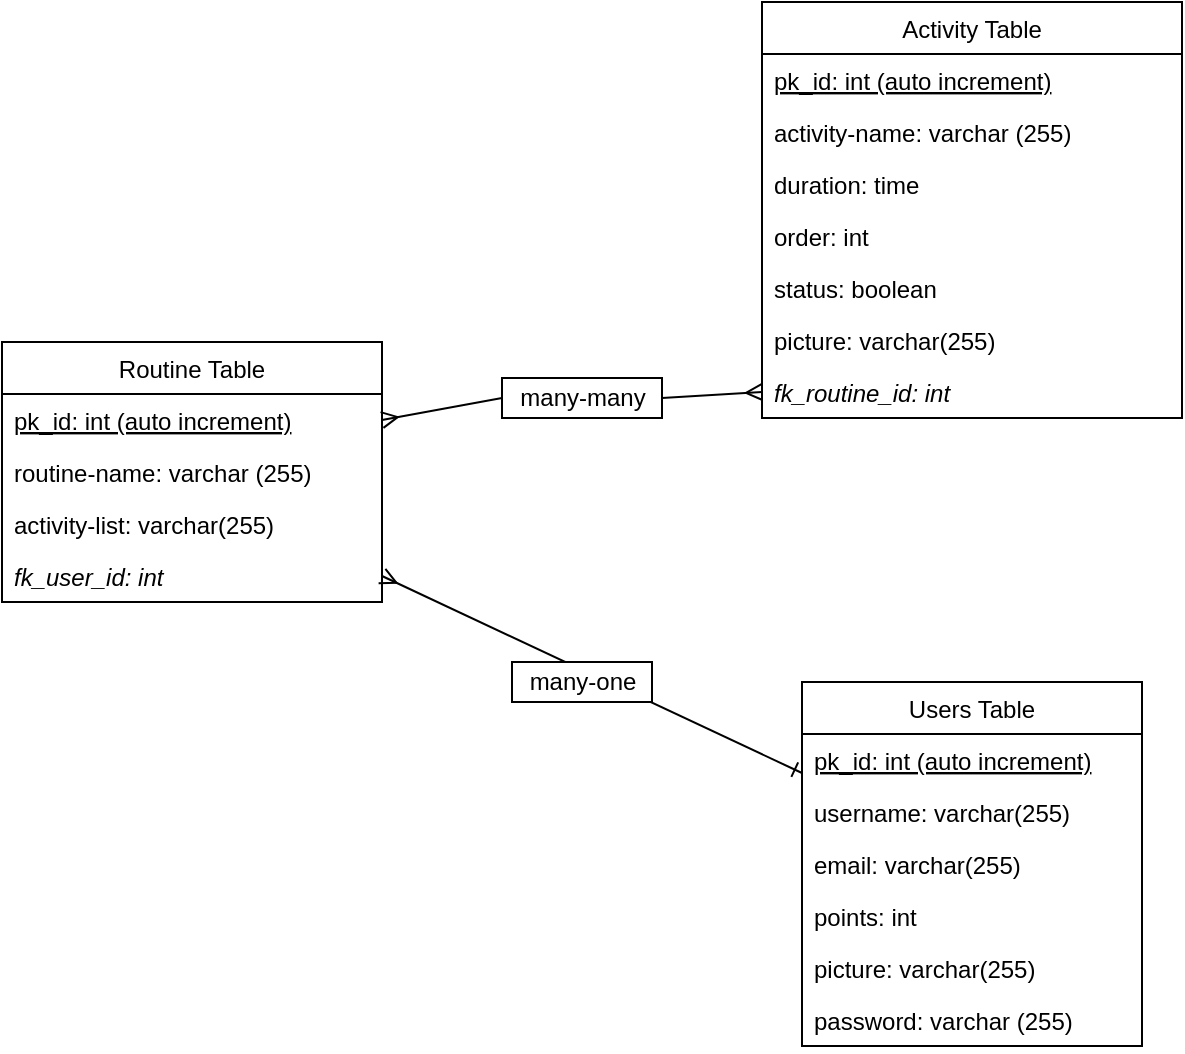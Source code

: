 <mxfile>
    <diagram id="vnZnYTLATLlWpTeRoft_" name="db-structure">
        <mxGraphModel dx="1309" dy="725" grid="1" gridSize="10" guides="1" tooltips="1" connect="1" arrows="1" fold="1" page="1" pageScale="1" pageWidth="850" pageHeight="1100" math="0" shadow="0">
            <root>
                <mxCell id="0"/>
                <mxCell id="1" parent="0"/>
                <mxCell id="2" value="Routine Table" style="swimlane;fontStyle=0;childLayout=stackLayout;horizontal=1;startSize=26;fillColor=none;horizontalStack=0;resizeParent=1;resizeParentMax=0;resizeLast=0;collapsible=1;marginBottom=0;" vertex="1" parent="1">
                    <mxGeometry x="70" y="470" width="190" height="130" as="geometry"/>
                </mxCell>
                <mxCell id="3" value="pk_id: int (auto increment)" style="text;strokeColor=none;fillColor=none;align=left;verticalAlign=top;spacingLeft=4;spacingRight=4;overflow=hidden;rotatable=0;points=[[0,0.5],[1,0.5]];portConstraint=eastwest;fontStyle=4" vertex="1" parent="2">
                    <mxGeometry y="26" width="190" height="26" as="geometry"/>
                </mxCell>
                <mxCell id="4" value="routine-name: varchar (255)" style="text;strokeColor=none;fillColor=none;align=left;verticalAlign=top;spacingLeft=4;spacingRight=4;overflow=hidden;rotatable=0;points=[[0,0.5],[1,0.5]];portConstraint=eastwest;" vertex="1" parent="2">
                    <mxGeometry y="52" width="190" height="26" as="geometry"/>
                </mxCell>
                <mxCell id="5" value="activity-list: varchar(255)" style="text;strokeColor=none;fillColor=none;align=left;verticalAlign=top;spacingLeft=4;spacingRight=4;overflow=hidden;rotatable=0;points=[[0,0.5],[1,0.5]];portConstraint=eastwest;" vertex="1" parent="2">
                    <mxGeometry y="78" width="190" height="26" as="geometry"/>
                </mxCell>
                <mxCell id="6" value="fk_user_id: int" style="text;strokeColor=none;fillColor=none;align=left;verticalAlign=top;spacingLeft=4;spacingRight=4;overflow=hidden;rotatable=0;points=[[0,0.5],[1,0.5]];portConstraint=eastwest;fontStyle=2" vertex="1" parent="2">
                    <mxGeometry y="104" width="190" height="26" as="geometry"/>
                </mxCell>
                <mxCell id="7" value="Activity Table" style="swimlane;fontStyle=0;childLayout=stackLayout;horizontal=1;startSize=26;fillColor=none;horizontalStack=0;resizeParent=1;resizeParentMax=0;resizeLast=0;collapsible=1;marginBottom=0;" vertex="1" parent="1">
                    <mxGeometry x="450" y="300" width="210" height="208" as="geometry"/>
                </mxCell>
                <mxCell id="8" value="pk_id: int (auto increment)" style="text;strokeColor=none;fillColor=none;align=left;verticalAlign=top;spacingLeft=4;spacingRight=4;overflow=hidden;rotatable=0;points=[[0,0.5],[1,0.5]];portConstraint=eastwest;fontStyle=4" vertex="1" parent="7">
                    <mxGeometry y="26" width="210" height="26" as="geometry"/>
                </mxCell>
                <mxCell id="17" value="activity-name: varchar (255)" style="text;strokeColor=none;fillColor=none;align=left;verticalAlign=top;spacingLeft=4;spacingRight=4;overflow=hidden;rotatable=0;points=[[0,0.5],[1,0.5]];portConstraint=eastwest;" vertex="1" parent="7">
                    <mxGeometry y="52" width="210" height="26" as="geometry"/>
                </mxCell>
                <mxCell id="18" value="duration: time" style="text;strokeColor=none;fillColor=none;align=left;verticalAlign=top;spacingLeft=4;spacingRight=4;overflow=hidden;rotatable=0;points=[[0,0.5],[1,0.5]];portConstraint=eastwest;" vertex="1" parent="7">
                    <mxGeometry y="78" width="210" height="26" as="geometry"/>
                </mxCell>
                <mxCell id="19" value="order: int" style="text;strokeColor=none;fillColor=none;align=left;verticalAlign=top;spacingLeft=4;spacingRight=4;overflow=hidden;rotatable=0;points=[[0,0.5],[1,0.5]];portConstraint=eastwest;" vertex="1" parent="7">
                    <mxGeometry y="104" width="210" height="26" as="geometry"/>
                </mxCell>
                <mxCell id="10" value="status: boolean" style="text;strokeColor=none;fillColor=none;align=left;verticalAlign=top;spacingLeft=4;spacingRight=4;overflow=hidden;rotatable=0;points=[[0,0.5],[1,0.5]];portConstraint=eastwest;" vertex="1" parent="7">
                    <mxGeometry y="130" width="210" height="26" as="geometry"/>
                </mxCell>
                <mxCell id="UClkkZ_xyMGY35_nVusj-25" value="picture: varchar(255)" style="text;strokeColor=none;fillColor=none;align=left;verticalAlign=top;spacingLeft=4;spacingRight=4;overflow=hidden;rotatable=0;points=[[0,0.5],[1,0.5]];portConstraint=eastwest;" vertex="1" parent="7">
                    <mxGeometry y="156" width="210" height="26" as="geometry"/>
                </mxCell>
                <mxCell id="9" value="fk_routine_id: int" style="text;strokeColor=none;fillColor=none;align=left;verticalAlign=top;spacingLeft=4;spacingRight=4;overflow=hidden;rotatable=0;points=[[0,0.5],[1,0.5]];portConstraint=eastwest;fontStyle=2" vertex="1" parent="7">
                    <mxGeometry y="182" width="210" height="26" as="geometry"/>
                </mxCell>
                <mxCell id="11" value="Users Table" style="swimlane;fontStyle=0;childLayout=stackLayout;horizontal=1;startSize=26;fillColor=none;horizontalStack=0;resizeParent=1;resizeParentMax=0;resizeLast=0;collapsible=1;marginBottom=0;" vertex="1" parent="1">
                    <mxGeometry x="470" y="640" width="170" height="182" as="geometry"/>
                </mxCell>
                <mxCell id="12" value="pk_id: int (auto increment)" style="text;strokeColor=none;fillColor=none;align=left;verticalAlign=top;spacingLeft=4;spacingRight=4;overflow=hidden;rotatable=0;points=[[0,0.5],[1,0.5]];portConstraint=eastwest;fontStyle=4" vertex="1" parent="11">
                    <mxGeometry y="26" width="170" height="26" as="geometry"/>
                </mxCell>
                <mxCell id="13" value="username: varchar(255)" style="text;strokeColor=none;fillColor=none;align=left;verticalAlign=top;spacingLeft=4;spacingRight=4;overflow=hidden;rotatable=0;points=[[0,0.5],[1,0.5]];portConstraint=eastwest;" vertex="1" parent="11">
                    <mxGeometry y="52" width="170" height="26" as="geometry"/>
                </mxCell>
                <mxCell id="20" value="email: varchar(255)" style="text;strokeColor=none;fillColor=none;align=left;verticalAlign=top;spacingLeft=4;spacingRight=4;overflow=hidden;rotatable=0;points=[[0,0.5],[1,0.5]];portConstraint=eastwest;" vertex="1" parent="11">
                    <mxGeometry y="78" width="170" height="26" as="geometry"/>
                </mxCell>
                <mxCell id="21" value="points: int" style="text;strokeColor=none;fillColor=none;align=left;verticalAlign=top;spacingLeft=4;spacingRight=4;overflow=hidden;rotatable=0;points=[[0,0.5],[1,0.5]];portConstraint=eastwest;" vertex="1" parent="11">
                    <mxGeometry y="104" width="170" height="26" as="geometry"/>
                </mxCell>
                <mxCell id="UClkkZ_xyMGY35_nVusj-27" value="picture: varchar(255)" style="text;strokeColor=none;fillColor=none;align=left;verticalAlign=top;spacingLeft=4;spacingRight=4;overflow=hidden;rotatable=0;points=[[0,0.5],[1,0.5]];portConstraint=eastwest;" vertex="1" parent="11">
                    <mxGeometry y="130" width="170" height="26" as="geometry"/>
                </mxCell>
                <mxCell id="14" value="password: varchar (255)" style="text;strokeColor=none;fillColor=none;align=left;verticalAlign=top;spacingLeft=4;spacingRight=4;overflow=hidden;rotatable=0;points=[[0,0.5],[1,0.5]];portConstraint=eastwest;" vertex="1" parent="11">
                    <mxGeometry y="156" width="170" height="26" as="geometry"/>
                </mxCell>
                <mxCell id="22" style="edgeStyle=none;html=1;exitX=1;exitY=0.5;exitDx=0;exitDy=0;entryX=0;entryY=0.5;entryDx=0;entryDy=0;startArrow=none;startFill=0;endArrow=ERmany;endFill=0;" edge="1" parent="1" source="24" target="9">
                    <mxGeometry relative="1" as="geometry"/>
                </mxCell>
                <mxCell id="23" style="edgeStyle=none;html=1;exitX=1;exitY=0.5;exitDx=0;exitDy=0;entryX=0;entryY=0.25;entryDx=0;entryDy=0;startArrow=ERmany;startFill=0;endArrow=ERone;endFill=0;" edge="1" parent="1" source="6" target="11">
                    <mxGeometry relative="1" as="geometry"/>
                </mxCell>
                <mxCell id="25" value="many-one" style="html=1;" vertex="1" parent="1">
                    <mxGeometry x="325" y="630" width="70" height="20" as="geometry"/>
                </mxCell>
                <mxCell id="UClkkZ_xyMGY35_nVusj-30" value="" style="edgeStyle=none;html=1;exitX=1;exitY=0.5;exitDx=0;exitDy=0;entryX=0;entryY=0.5;entryDx=0;entryDy=0;startArrow=ERmany;startFill=0;endArrow=none;endFill=0;" edge="1" parent="1" source="3" target="24">
                    <mxGeometry relative="1" as="geometry">
                        <mxPoint x="260" y="509" as="sourcePoint"/>
                        <mxPoint x="450" y="495" as="targetPoint"/>
                    </mxGeometry>
                </mxCell>
                <mxCell id="24" value="many-many" style="html=1;" vertex="1" parent="1">
                    <mxGeometry x="320" y="488" width="80" height="20" as="geometry"/>
                </mxCell>
            </root>
        </mxGraphModel>
    </diagram>
    <diagram id="24B42OQQKQknhEF65XPY" name="db-brainstorming">
        <mxGraphModel dx="1309" dy="725" grid="1" gridSize="10" guides="1" tooltips="1" connect="1" arrows="1" fold="1" page="1" pageScale="1" pageWidth="850" pageHeight="1100" math="0" shadow="0">
            <root>
                <mxCell id="0"/>
                <mxCell id="1" parent="0"/>
                <mxCell id="gxbSb0K-DKR6r2phTlSM-21" style="edgeStyle=none;html=1;entryX=0.5;entryY=0;entryDx=0;entryDy=0;startArrow=none;startFill=0;endArrow=none;endFill=0;" edge="1" parent="1" source="gxbSb0K-DKR6r2phTlSM-1" target="gxbSb0K-DKR6r2phTlSM-2">
                    <mxGeometry relative="1" as="geometry"/>
                </mxCell>
                <mxCell id="gxbSb0K-DKR6r2phTlSM-1" value="user" style="rounded=1;whiteSpace=wrap;html=1;" vertex="1" parent="1">
                    <mxGeometry x="190" y="130" width="120" height="60" as="geometry"/>
                </mxCell>
                <mxCell id="gxbSb0K-DKR6r2phTlSM-24" style="edgeStyle=none;html=1;exitX=1;exitY=0.5;exitDx=0;exitDy=0;entryX=0;entryY=0.5;entryDx=0;entryDy=0;startArrow=none;startFill=0;endArrow=none;endFill=0;" edge="1" parent="1" source="gxbSb0K-DKR6r2phTlSM-2" target="gxbSb0K-DKR6r2phTlSM-3">
                    <mxGeometry relative="1" as="geometry"/>
                </mxCell>
                <mxCell id="gxbSb0K-DKR6r2phTlSM-2" value="routine" style="rounded=1;whiteSpace=wrap;html=1;" vertex="1" parent="1">
                    <mxGeometry x="210" y="420" width="120" height="60" as="geometry"/>
                </mxCell>
                <mxCell id="gxbSb0K-DKR6r2phTlSM-3" value="activity" style="rounded=1;whiteSpace=wrap;html=1;" vertex="1" parent="1">
                    <mxGeometry x="600" y="250" width="120" height="60" as="geometry"/>
                </mxCell>
                <mxCell id="gxbSb0K-DKR6r2phTlSM-26" style="edgeStyle=none;html=1;exitX=1;exitY=1;exitDx=0;exitDy=0;entryX=0;entryY=0;entryDx=0;entryDy=0;startArrow=none;startFill=0;endArrow=none;endFill=0;" edge="1" parent="1" source="gxbSb0K-DKR6r2phTlSM-4" target="gxbSb0K-DKR6r2phTlSM-1">
                    <mxGeometry relative="1" as="geometry"/>
                </mxCell>
                <mxCell id="gxbSb0K-DKR6r2phTlSM-4" value="id" style="ellipse;whiteSpace=wrap;html=1;" vertex="1" parent="1">
                    <mxGeometry x="80" y="70" width="80" height="50" as="geometry"/>
                </mxCell>
                <mxCell id="gxbSb0K-DKR6r2phTlSM-27" style="edgeStyle=none;html=1;exitX=0.5;exitY=1;exitDx=0;exitDy=0;entryX=0.25;entryY=0;entryDx=0;entryDy=0;startArrow=none;startFill=0;endArrow=none;endFill=0;" edge="1" parent="1" source="gxbSb0K-DKR6r2phTlSM-5" target="gxbSb0K-DKR6r2phTlSM-1">
                    <mxGeometry relative="1" as="geometry"/>
                </mxCell>
                <mxCell id="gxbSb0K-DKR6r2phTlSM-5" value="picture????" style="ellipse;whiteSpace=wrap;html=1;" vertex="1" parent="1">
                    <mxGeometry x="160" y="30" width="80" height="50" as="geometry"/>
                </mxCell>
                <mxCell id="gxbSb0K-DKR6r2phTlSM-30" style="edgeStyle=none;html=1;exitX=1;exitY=0.5;exitDx=0;exitDy=0;entryX=0;entryY=0.5;entryDx=0;entryDy=0;startArrow=none;startFill=0;endArrow=none;endFill=0;" edge="1" parent="1" source="gxbSb0K-DKR6r2phTlSM-6" target="gxbSb0K-DKR6r2phTlSM-1">
                    <mxGeometry relative="1" as="geometry"/>
                </mxCell>
                <mxCell id="gxbSb0K-DKR6r2phTlSM-6" value="username" style="ellipse;whiteSpace=wrap;html=1;" vertex="1" parent="1">
                    <mxGeometry x="70" y="140" width="80" height="50" as="geometry"/>
                </mxCell>
                <mxCell id="gxbSb0K-DKR6r2phTlSM-31" style="edgeStyle=none;html=1;exitX=1;exitY=0;exitDx=0;exitDy=0;entryX=0;entryY=1;entryDx=0;entryDy=0;startArrow=none;startFill=0;endArrow=none;endFill=0;" edge="1" parent="1" source="gxbSb0K-DKR6r2phTlSM-7" target="gxbSb0K-DKR6r2phTlSM-1">
                    <mxGeometry relative="1" as="geometry"/>
                </mxCell>
                <mxCell id="gxbSb0K-DKR6r2phTlSM-7" value="password" style="ellipse;whiteSpace=wrap;html=1;" vertex="1" parent="1">
                    <mxGeometry x="110" y="200" width="70" height="40" as="geometry"/>
                </mxCell>
                <mxCell id="gxbSb0K-DKR6r2phTlSM-28" style="edgeStyle=none;html=1;exitX=0.5;exitY=1;exitDx=0;exitDy=0;entryX=0.5;entryY=0;entryDx=0;entryDy=0;startArrow=none;startFill=0;endArrow=none;endFill=0;" edge="1" parent="1" source="gxbSb0K-DKR6r2phTlSM-8" target="gxbSb0K-DKR6r2phTlSM-1">
                    <mxGeometry relative="1" as="geometry"/>
                </mxCell>
                <mxCell id="gxbSb0K-DKR6r2phTlSM-8" value="email" style="ellipse;whiteSpace=wrap;html=1;" vertex="1" parent="1">
                    <mxGeometry x="260" y="40" width="80" height="50" as="geometry"/>
                </mxCell>
                <mxCell id="gxbSb0K-DKR6r2phTlSM-29" style="edgeStyle=none;html=1;exitX=0;exitY=1;exitDx=0;exitDy=0;entryX=1;entryY=0.25;entryDx=0;entryDy=0;startArrow=none;startFill=0;endArrow=none;endFill=0;" edge="1" parent="1" source="gxbSb0K-DKR6r2phTlSM-9" target="gxbSb0K-DKR6r2phTlSM-1">
                    <mxGeometry relative="1" as="geometry"/>
                </mxCell>
                <mxCell id="gxbSb0K-DKR6r2phTlSM-9" value="points" style="ellipse;whiteSpace=wrap;html=1;" vertex="1" parent="1">
                    <mxGeometry x="330" y="90" width="80" height="50" as="geometry"/>
                </mxCell>
                <mxCell id="gxbSb0K-DKR6r2phTlSM-36" style="edgeStyle=none;html=1;exitX=0.5;exitY=1;exitDx=0;exitDy=0;entryX=0.25;entryY=0;entryDx=0;entryDy=0;startArrow=none;startFill=0;endArrow=none;endFill=0;" edge="1" parent="1" source="gxbSb0K-DKR6r2phTlSM-10" target="gxbSb0K-DKR6r2phTlSM-3">
                    <mxGeometry relative="1" as="geometry"/>
                </mxCell>
                <mxCell id="gxbSb0K-DKR6r2phTlSM-10" value="id" style="ellipse;whiteSpace=wrap;html=1;" vertex="1" parent="1">
                    <mxGeometry x="570" y="170" width="90" height="50" as="geometry"/>
                </mxCell>
                <mxCell id="gxbSb0K-DKR6r2phTlSM-37" style="edgeStyle=none;html=1;exitX=0.5;exitY=1;exitDx=0;exitDy=0;entryX=0.75;entryY=0;entryDx=0;entryDy=0;startArrow=none;startFill=0;endArrow=none;endFill=0;" edge="1" parent="1" source="gxbSb0K-DKR6r2phTlSM-11" target="gxbSb0K-DKR6r2phTlSM-3">
                    <mxGeometry relative="1" as="geometry"/>
                </mxCell>
                <mxCell id="gxbSb0K-DKR6r2phTlSM-11" value="name" style="ellipse;whiteSpace=wrap;html=1;" vertex="1" parent="1">
                    <mxGeometry x="680" y="145" width="80" height="40" as="geometry"/>
                </mxCell>
                <mxCell id="gxbSb0K-DKR6r2phTlSM-39" style="edgeStyle=none;html=1;exitX=0;exitY=0.5;exitDx=0;exitDy=0;entryX=1;entryY=0.5;entryDx=0;entryDy=0;startArrow=none;startFill=0;endArrow=none;endFill=0;" edge="1" parent="1" source="gxbSb0K-DKR6r2phTlSM-12" target="gxbSb0K-DKR6r2phTlSM-3">
                    <mxGeometry relative="1" as="geometry"/>
                </mxCell>
                <mxCell id="gxbSb0K-DKR6r2phTlSM-12" value="duration" style="ellipse;whiteSpace=wrap;html=1;" vertex="1" parent="1">
                    <mxGeometry x="760" y="250" width="100" height="40" as="geometry"/>
                </mxCell>
                <mxCell id="gxbSb0K-DKR6r2phTlSM-40" style="edgeStyle=none;html=1;exitX=0;exitY=0;exitDx=0;exitDy=0;entryX=1;entryY=1;entryDx=0;entryDy=0;startArrow=none;startFill=0;endArrow=none;endFill=0;" edge="1" parent="1" source="gxbSb0K-DKR6r2phTlSM-13" target="gxbSb0K-DKR6r2phTlSM-3">
                    <mxGeometry relative="1" as="geometry"/>
                </mxCell>
                <mxCell id="gxbSb0K-DKR6r2phTlSM-13" value="order" style="ellipse;whiteSpace=wrap;html=1;" vertex="1" parent="1">
                    <mxGeometry x="740" y="320" width="90" height="50" as="geometry"/>
                </mxCell>
                <mxCell id="gxbSb0K-DKR6r2phTlSM-41" style="edgeStyle=none;html=1;exitX=0.5;exitY=0;exitDx=0;exitDy=0;entryX=0.75;entryY=1;entryDx=0;entryDy=0;startArrow=none;startFill=0;endArrow=none;endFill=0;" edge="1" parent="1" source="gxbSb0K-DKR6r2phTlSM-14" target="gxbSb0K-DKR6r2phTlSM-3">
                    <mxGeometry relative="1" as="geometry"/>
                </mxCell>
                <mxCell id="gxbSb0K-DKR6r2phTlSM-14" value="status (completet / open)" style="ellipse;whiteSpace=wrap;html=1;" vertex="1" parent="1">
                    <mxGeometry x="630" y="340" width="110" height="60" as="geometry"/>
                </mxCell>
                <mxCell id="gxbSb0K-DKR6r2phTlSM-38" style="edgeStyle=none;html=1;exitX=0;exitY=1;exitDx=0;exitDy=0;entryX=1;entryY=0.25;entryDx=0;entryDy=0;startArrow=none;startFill=0;endArrow=none;endFill=0;" edge="1" parent="1" source="gxbSb0K-DKR6r2phTlSM-15" target="gxbSb0K-DKR6r2phTlSM-3">
                    <mxGeometry relative="1" as="geometry"/>
                </mxCell>
                <mxCell id="gxbSb0K-DKR6r2phTlSM-15" value="picture????" style="ellipse;whiteSpace=wrap;html=1;" vertex="1" parent="1">
                    <mxGeometry x="770" y="170" width="90" height="50" as="geometry"/>
                </mxCell>
                <mxCell id="gxbSb0K-DKR6r2phTlSM-32" style="edgeStyle=none;html=1;exitX=1;exitY=0.5;exitDx=0;exitDy=0;entryX=0;entryY=0;entryDx=0;entryDy=0;startArrow=none;startFill=0;endArrow=none;endFill=0;" edge="1" parent="1" source="gxbSb0K-DKR6r2phTlSM-16" target="gxbSb0K-DKR6r2phTlSM-2">
                    <mxGeometry relative="1" as="geometry"/>
                </mxCell>
                <mxCell id="gxbSb0K-DKR6r2phTlSM-16" value="id" style="ellipse;whiteSpace=wrap;html=1;" vertex="1" parent="1">
                    <mxGeometry x="105" y="360" width="80" height="40" as="geometry"/>
                </mxCell>
                <mxCell id="gxbSb0K-DKR6r2phTlSM-33" style="edgeStyle=none;html=1;exitX=1;exitY=0.5;exitDx=0;exitDy=0;entryX=0;entryY=0.5;entryDx=0;entryDy=0;startArrow=none;startFill=0;endArrow=none;endFill=0;" edge="1" parent="1" source="gxbSb0K-DKR6r2phTlSM-17" target="gxbSb0K-DKR6r2phTlSM-2">
                    <mxGeometry relative="1" as="geometry"/>
                </mxCell>
                <mxCell id="gxbSb0K-DKR6r2phTlSM-17" value="name" style="ellipse;whiteSpace=wrap;html=1;" vertex="1" parent="1">
                    <mxGeometry x="90" y="440" width="80" height="50" as="geometry"/>
                </mxCell>
                <mxCell id="gxbSb0K-DKR6r2phTlSM-34" style="edgeStyle=none;html=1;exitX=0.5;exitY=0;exitDx=0;exitDy=0;entryX=0.095;entryY=0.985;entryDx=0;entryDy=0;entryPerimeter=0;startArrow=none;startFill=0;endArrow=none;endFill=0;" edge="1" parent="1" source="gxbSb0K-DKR6r2phTlSM-18" target="gxbSb0K-DKR6r2phTlSM-2">
                    <mxGeometry relative="1" as="geometry"/>
                </mxCell>
                <mxCell id="gxbSb0K-DKR6r2phTlSM-18" value="activity list" style="ellipse;whiteSpace=wrap;html=1;" vertex="1" parent="1">
                    <mxGeometry x="150" y="510" width="80" height="50" as="geometry"/>
                </mxCell>
                <mxCell id="gxbSb0K-DKR6r2phTlSM-35" style="edgeStyle=none;html=1;exitX=0;exitY=0;exitDx=0;exitDy=0;entryX=0.25;entryY=1;entryDx=0;entryDy=0;startArrow=none;startFill=0;endArrow=none;endFill=0;" edge="1" parent="1" source="gxbSb0K-DKR6r2phTlSM-20" target="gxbSb0K-DKR6r2phTlSM-2">
                    <mxGeometry relative="1" as="geometry"/>
                </mxCell>
                <mxCell id="gxbSb0K-DKR6r2phTlSM-20" value="picture????" style="ellipse;whiteSpace=wrap;html=1;" vertex="1" parent="1">
                    <mxGeometry x="280" y="510" width="80" height="50" as="geometry"/>
                </mxCell>
                <mxCell id="gxbSb0K-DKR6r2phTlSM-22" value="has" style="rhombus;whiteSpace=wrap;html=1;" vertex="1" parent="1">
                    <mxGeometry x="235" y="260" width="70" height="60" as="geometry"/>
                </mxCell>
                <mxCell id="gxbSb0K-DKR6r2phTlSM-25" value="is part of" style="rhombus;whiteSpace=wrap;html=1;" vertex="1" parent="1">
                    <mxGeometry x="410" y="330" width="80" height="80" as="geometry"/>
                </mxCell>
            </root>
        </mxGraphModel>
    </diagram>
</mxfile>